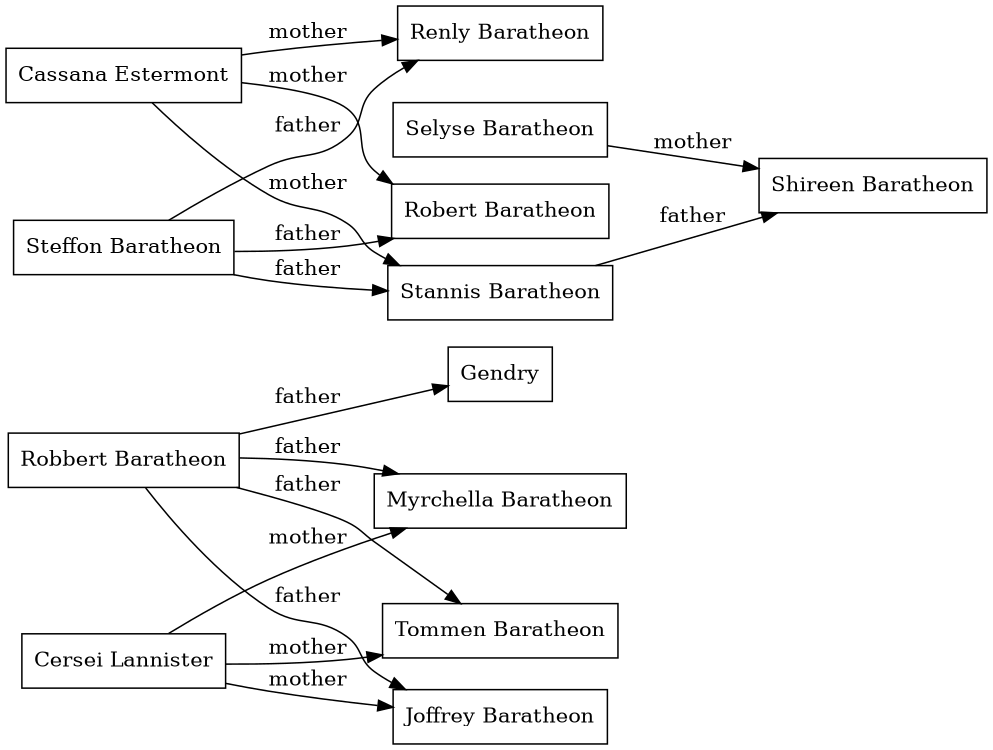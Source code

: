 digraph Baratheon {
rankdir=LR;
size="8,5"
node [shape = rectangle] [color=black];
"Robbert Baratheon" -> "Joffrey Baratheon" [label="father"];
"Robbert Baratheon" -> "Myrchella Baratheon" [label="father"];
"Cersei Lannister" -> "Joffrey Baratheon" [label="mother"];
"Cassana Estermont" -> "Stannis Baratheon" [label="mother"];
"Stannis Baratheon" -> "Shireen Baratheon" [label="father"];
"Selyse Baratheon" -> "Shireen Baratheon" [label="mother"];
"Robbert Baratheon" -> "Tommen Baratheon" [label="father"];
"Cassana Estermont" -> "Renly Baratheon" [label="mother"];
"Cersei Lannister" -> "Myrchella Baratheon" [label="mother"];
"Cassana Estermont" -> "Robert Baratheon" [label="mother"];
"Robbert Baratheon" -> "Gendry" [label="father"];
"Cersei Lannister" -> "Tommen Baratheon" [label="mother"];
"Steffon Baratheon" -> "Robert Baratheon" [label="father"];
"Steffon Baratheon" -> "Stannis Baratheon" [label="father"];
"Steffon Baratheon" -> "Renly Baratheon" [label="father"];
}